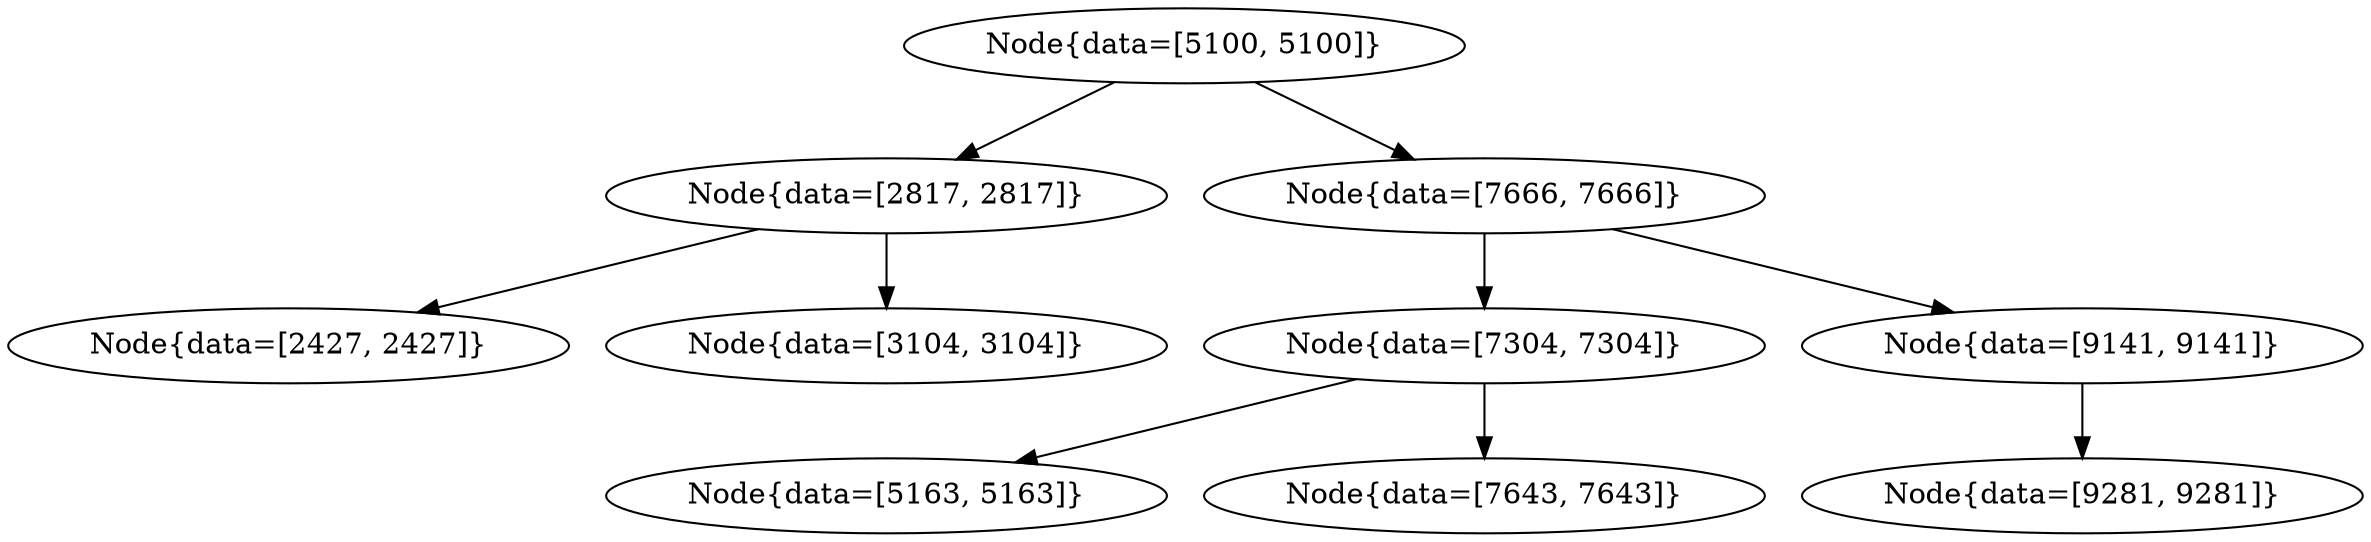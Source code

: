digraph G{
1825071442 [label="Node{data=[5100, 5100]}"]
1825071442 -> 1629133067
1629133067 [label="Node{data=[2817, 2817]}"]
1629133067 -> 2092870757
2092870757 [label="Node{data=[2427, 2427]}"]
1629133067 -> 2145921383
2145921383 [label="Node{data=[3104, 3104]}"]
1825071442 -> 1350894905
1350894905 [label="Node{data=[7666, 7666]}"]
1350894905 -> 1709317347
1709317347 [label="Node{data=[7304, 7304]}"]
1709317347 -> 1815501246
1815501246 [label="Node{data=[5163, 5163]}"]
1709317347 -> 1378612814
1378612814 [label="Node{data=[7643, 7643]}"]
1350894905 -> 721395199
721395199 [label="Node{data=[9141, 9141]}"]
721395199 -> 1594857799
1594857799 [label="Node{data=[9281, 9281]}"]
}